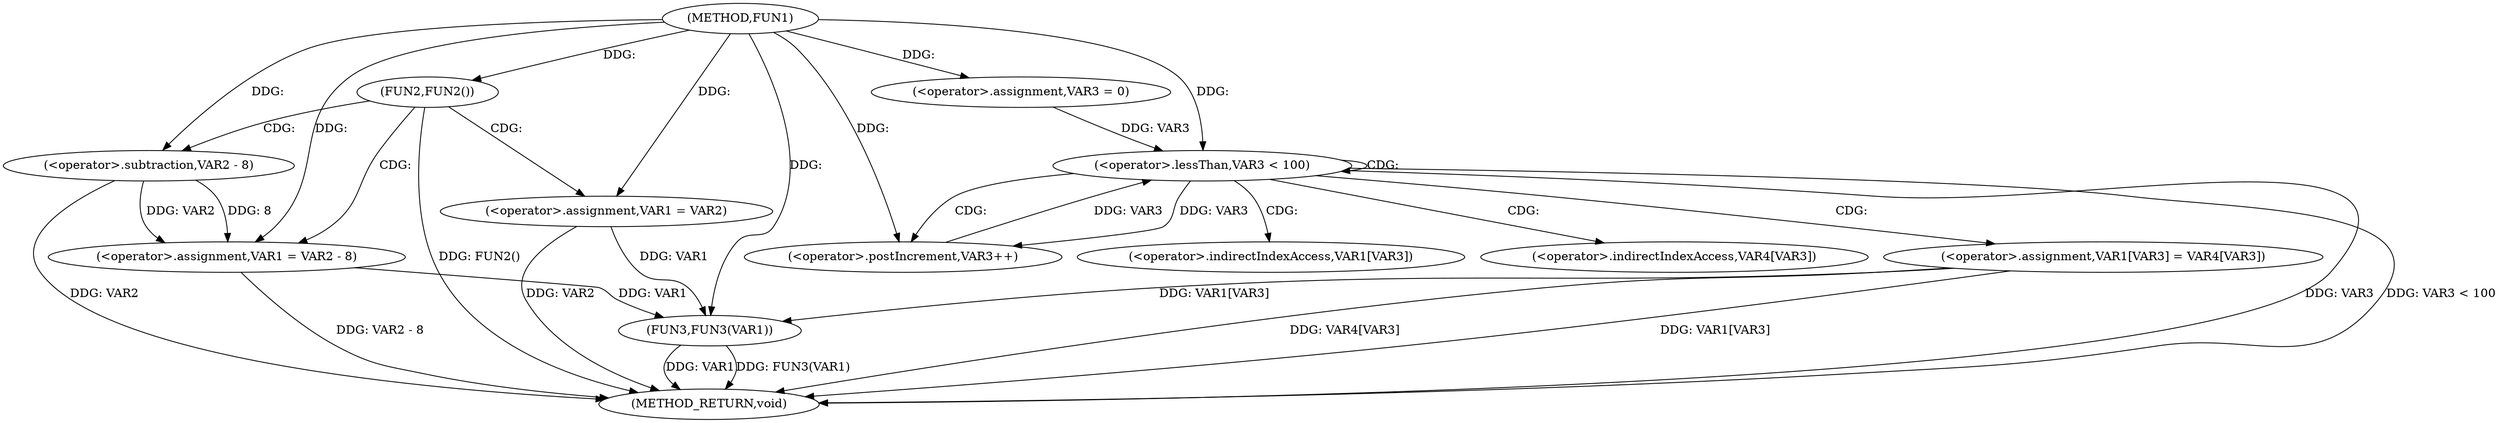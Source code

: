 digraph FUN1 {  
"1000100" [label = "(METHOD,FUN1)" ]
"1000139" [label = "(METHOD_RETURN,void)" ]
"1000105" [label = "(FUN2,FUN2())" ]
"1000107" [label = "(<operator>.assignment,VAR1 = VAR2 - 8)" ]
"1000109" [label = "(<operator>.subtraction,VAR2 - 8)" ]
"1000114" [label = "(<operator>.assignment,VAR1 = VAR2)" ]
"1000121" [label = "(<operator>.assignment,VAR3 = 0)" ]
"1000124" [label = "(<operator>.lessThan,VAR3 < 100)" ]
"1000127" [label = "(<operator>.postIncrement,VAR3++)" ]
"1000130" [label = "(<operator>.assignment,VAR1[VAR3] = VAR4[VAR3])" ]
"1000137" [label = "(FUN3,FUN3(VAR1))" ]
"1000131" [label = "(<operator>.indirectIndexAccess,VAR1[VAR3])" ]
"1000134" [label = "(<operator>.indirectIndexAccess,VAR4[VAR3])" ]
  "1000124" -> "1000139"  [ label = "DDG: VAR3"] 
  "1000105" -> "1000139"  [ label = "DDG: FUN2()"] 
  "1000130" -> "1000139"  [ label = "DDG: VAR4[VAR3]"] 
  "1000109" -> "1000139"  [ label = "DDG: VAR2"] 
  "1000137" -> "1000139"  [ label = "DDG: VAR1"] 
  "1000114" -> "1000139"  [ label = "DDG: VAR2"] 
  "1000137" -> "1000139"  [ label = "DDG: FUN3(VAR1)"] 
  "1000107" -> "1000139"  [ label = "DDG: VAR2 - 8"] 
  "1000130" -> "1000139"  [ label = "DDG: VAR1[VAR3]"] 
  "1000124" -> "1000139"  [ label = "DDG: VAR3 < 100"] 
  "1000100" -> "1000105"  [ label = "DDG: "] 
  "1000109" -> "1000107"  [ label = "DDG: VAR2"] 
  "1000109" -> "1000107"  [ label = "DDG: 8"] 
  "1000100" -> "1000107"  [ label = "DDG: "] 
  "1000100" -> "1000109"  [ label = "DDG: "] 
  "1000100" -> "1000114"  [ label = "DDG: "] 
  "1000100" -> "1000121"  [ label = "DDG: "] 
  "1000121" -> "1000124"  [ label = "DDG: VAR3"] 
  "1000127" -> "1000124"  [ label = "DDG: VAR3"] 
  "1000100" -> "1000124"  [ label = "DDG: "] 
  "1000124" -> "1000127"  [ label = "DDG: VAR3"] 
  "1000100" -> "1000127"  [ label = "DDG: "] 
  "1000107" -> "1000137"  [ label = "DDG: VAR1"] 
  "1000114" -> "1000137"  [ label = "DDG: VAR1"] 
  "1000130" -> "1000137"  [ label = "DDG: VAR1[VAR3]"] 
  "1000100" -> "1000137"  [ label = "DDG: "] 
  "1000105" -> "1000109"  [ label = "CDG: "] 
  "1000105" -> "1000107"  [ label = "CDG: "] 
  "1000105" -> "1000114"  [ label = "CDG: "] 
  "1000124" -> "1000124"  [ label = "CDG: "] 
  "1000124" -> "1000130"  [ label = "CDG: "] 
  "1000124" -> "1000131"  [ label = "CDG: "] 
  "1000124" -> "1000127"  [ label = "CDG: "] 
  "1000124" -> "1000134"  [ label = "CDG: "] 
}
